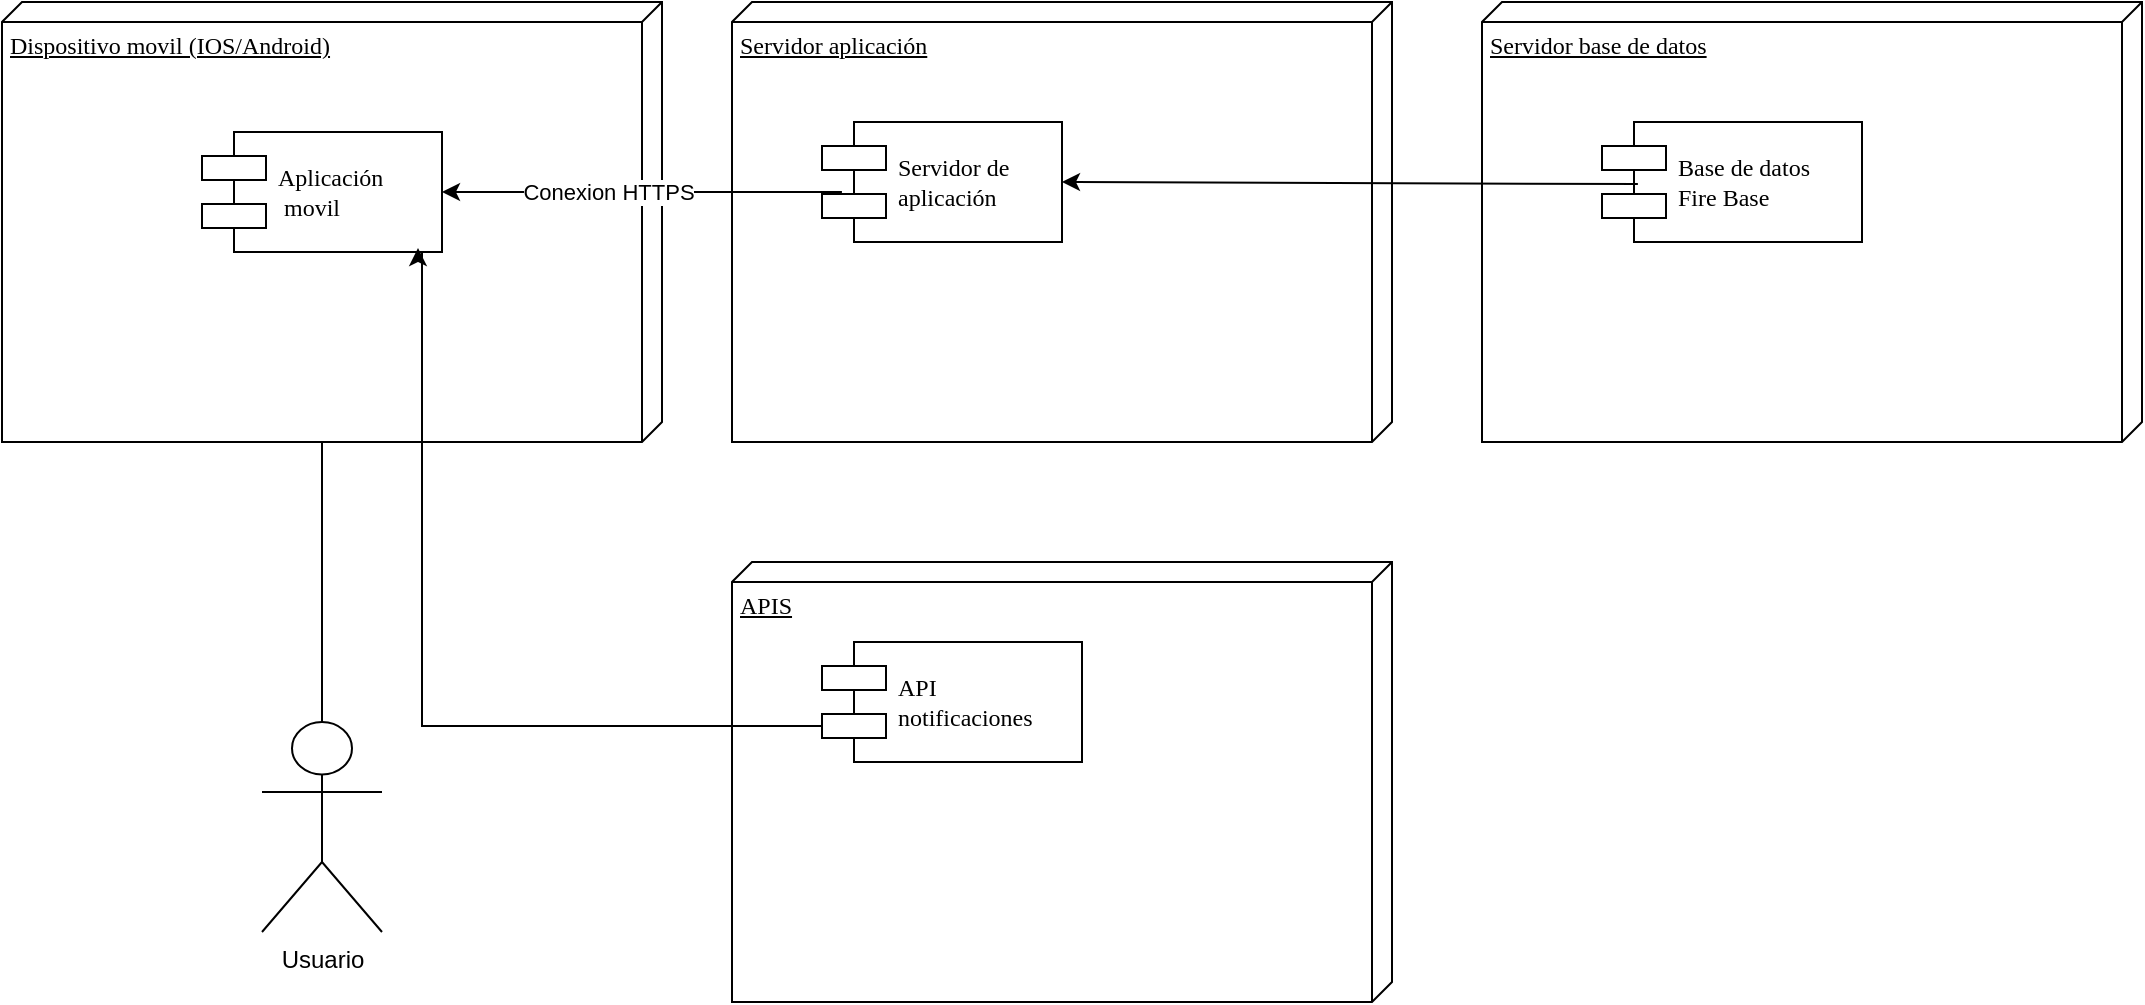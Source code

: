<mxfile version="24.7.10">
  <diagram name="Page-1" id="5f0bae14-7c28-e335-631c-24af17079c00">
    <mxGraphModel grid="1" page="1" gridSize="10" guides="1" tooltips="1" connect="1" arrows="1" fold="1" pageScale="1" pageWidth="1100" pageHeight="850" background="none" math="0" shadow="0">
      <root>
        <mxCell id="0" />
        <mxCell id="1" parent="0" />
        <mxCell id="39150e848f15840c-1" value="Dispositivo movil (IOS/Android)" style="verticalAlign=top;align=left;spacingTop=8;spacingLeft=2;spacingRight=12;shape=cube;size=10;direction=south;fontStyle=4;html=1;rounded=0;shadow=0;comic=0;labelBackgroundColor=none;strokeWidth=1;fontFamily=Verdana;fontSize=12" vertex="1" parent="1">
          <mxGeometry x="20" y="60" width="330" height="220" as="geometry" />
        </mxCell>
        <mxCell id="39150e848f15840c-2" value="Servidor aplicación" style="verticalAlign=top;align=left;spacingTop=8;spacingLeft=2;spacingRight=12;shape=cube;size=10;direction=south;fontStyle=4;html=1;rounded=0;shadow=0;comic=0;labelBackgroundColor=none;strokeWidth=1;fontFamily=Verdana;fontSize=12" vertex="1" parent="1">
          <mxGeometry x="385" y="60" width="330" height="220" as="geometry" />
        </mxCell>
        <mxCell id="39150e848f15840c-3" value="Servidor base de datos" style="verticalAlign=top;align=left;spacingTop=8;spacingLeft=2;spacingRight=12;shape=cube;size=10;direction=south;fontStyle=4;html=1;rounded=0;shadow=0;comic=0;labelBackgroundColor=none;strokeWidth=1;fontFamily=Verdana;fontSize=12" vertex="1" parent="1">
          <mxGeometry x="760" y="60" width="330" height="220" as="geometry" />
        </mxCell>
        <mxCell id="39150e848f15840c-5" value="Aplicación&lt;div&gt;&amp;nbsp;movil&lt;/div&gt;" style="shape=component;align=left;spacingLeft=36;rounded=0;shadow=0;comic=0;labelBackgroundColor=none;strokeWidth=1;fontFamily=Verdana;fontSize=12;html=1;" vertex="1" parent="1">
          <mxGeometry x="120" y="125" width="120" height="60" as="geometry" />
        </mxCell>
        <mxCell id="39150e848f15840c-7" value="Servidor de&amp;nbsp;&lt;div&gt;aplicación&lt;/div&gt;" style="shape=component;align=left;spacingLeft=36;rounded=0;shadow=0;comic=0;labelBackgroundColor=none;strokeWidth=1;fontFamily=Verdana;fontSize=12;html=1;" vertex="1" parent="1">
          <mxGeometry x="430" y="120" width="120" height="60" as="geometry" />
        </mxCell>
        <mxCell id="39150e848f15840c-10" value="Base de datos&lt;div&gt;Fire Base&amp;nbsp;&lt;/div&gt;" style="shape=component;align=left;spacingLeft=36;rounded=0;shadow=0;comic=0;labelBackgroundColor=none;strokeWidth=1;fontFamily=Verdana;fontSize=12;html=1;" vertex="1" parent="1">
          <mxGeometry x="820" y="120" width="130" height="60" as="geometry" />
        </mxCell>
        <mxCell id="FQoPB5LtSrRHOYNrKjfV-1" value="Usuario" style="shape=umlActor;verticalLabelPosition=bottom;verticalAlign=top;html=1;outlineConnect=0;" vertex="1" parent="1">
          <mxGeometry x="150" y="420" width="60" height="105" as="geometry" />
        </mxCell>
        <mxCell id="FQoPB5LtSrRHOYNrKjfV-2" value="" style="endArrow=none;html=1;rounded=0;entryX=0;entryY=0;entryDx=220;entryDy=170;entryPerimeter=0;exitX=0.5;exitY=0;exitDx=0;exitDy=0;exitPerimeter=0;" edge="1" parent="1" source="FQoPB5LtSrRHOYNrKjfV-1" target="39150e848f15840c-1">
          <mxGeometry width="50" height="50" relative="1" as="geometry">
            <mxPoint x="520" y="410" as="sourcePoint" />
            <mxPoint x="570" y="360" as="targetPoint" />
            <Array as="points" />
          </mxGeometry>
        </mxCell>
        <mxCell id="FQoPB5LtSrRHOYNrKjfV-3" value="APIS" style="verticalAlign=top;align=left;spacingTop=8;spacingLeft=2;spacingRight=12;shape=cube;size=10;direction=south;fontStyle=4;html=1;rounded=0;shadow=0;comic=0;labelBackgroundColor=none;strokeWidth=1;fontFamily=Verdana;fontSize=12" vertex="1" parent="1">
          <mxGeometry x="385" y="340" width="330" height="220" as="geometry" />
        </mxCell>
        <mxCell id="FQoPB5LtSrRHOYNrKjfV-4" value="" style="endArrow=classic;html=1;rounded=0;entryX=1;entryY=0.5;entryDx=0;entryDy=0;exitX=0.083;exitY=0.583;exitDx=0;exitDy=0;exitPerimeter=0;" edge="1" parent="1" source="39150e848f15840c-7" target="39150e848f15840c-5">
          <mxGeometry width="50" height="50" relative="1" as="geometry">
            <mxPoint x="380" y="110" as="sourcePoint" />
            <mxPoint x="410" y="330" as="targetPoint" />
          </mxGeometry>
        </mxCell>
        <mxCell id="FQoPB5LtSrRHOYNrKjfV-5" value="Conexion HTTPS" style="edgeLabel;html=1;align=center;verticalAlign=middle;resizable=0;points=[];" connectable="0" vertex="1" parent="FQoPB5LtSrRHOYNrKjfV-4">
          <mxGeometry x="0.175" relative="1" as="geometry">
            <mxPoint as="offset" />
          </mxGeometry>
        </mxCell>
        <mxCell id="FQoPB5LtSrRHOYNrKjfV-7" value="" style="endArrow=classic;html=1;rounded=0;entryX=1;entryY=0.5;entryDx=0;entryDy=0;exitX=0.138;exitY=0.517;exitDx=0;exitDy=0;exitPerimeter=0;" edge="1" parent="1" source="39150e848f15840c-10" target="39150e848f15840c-7">
          <mxGeometry width="50" height="50" relative="1" as="geometry">
            <mxPoint x="520" y="410" as="sourcePoint" />
            <mxPoint x="570" y="360" as="targetPoint" />
          </mxGeometry>
        </mxCell>
        <mxCell id="FQoPB5LtSrRHOYNrKjfV-8" value="API&amp;nbsp;&lt;div&gt;notificaciones&lt;/div&gt;" style="shape=component;align=left;spacingLeft=36;rounded=0;shadow=0;comic=0;labelBackgroundColor=none;strokeWidth=1;fontFamily=Verdana;fontSize=12;html=1;" vertex="1" parent="1">
          <mxGeometry x="430" y="380" width="130" height="60" as="geometry" />
        </mxCell>
        <mxCell id="FQoPB5LtSrRHOYNrKjfV-11" style="edgeStyle=orthogonalEdgeStyle;rounded=0;orthogonalLoop=1;jettySize=auto;html=1;entryX=0.9;entryY=0.967;entryDx=0;entryDy=0;exitX=0;exitY=0.7;exitDx=0;exitDy=0;entryPerimeter=0;" edge="1" parent="1" source="FQoPB5LtSrRHOYNrKjfV-8" target="39150e848f15840c-5">
          <mxGeometry relative="1" as="geometry">
            <mxPoint x="438" y="402.98" as="sourcePoint" />
            <mxPoint x="200" y="170.0" as="targetPoint" />
            <Array as="points">
              <mxPoint x="230" y="422" />
              <mxPoint x="230" y="185" />
              <mxPoint x="228" y="185" />
            </Array>
          </mxGeometry>
        </mxCell>
      </root>
    </mxGraphModel>
  </diagram>
</mxfile>
